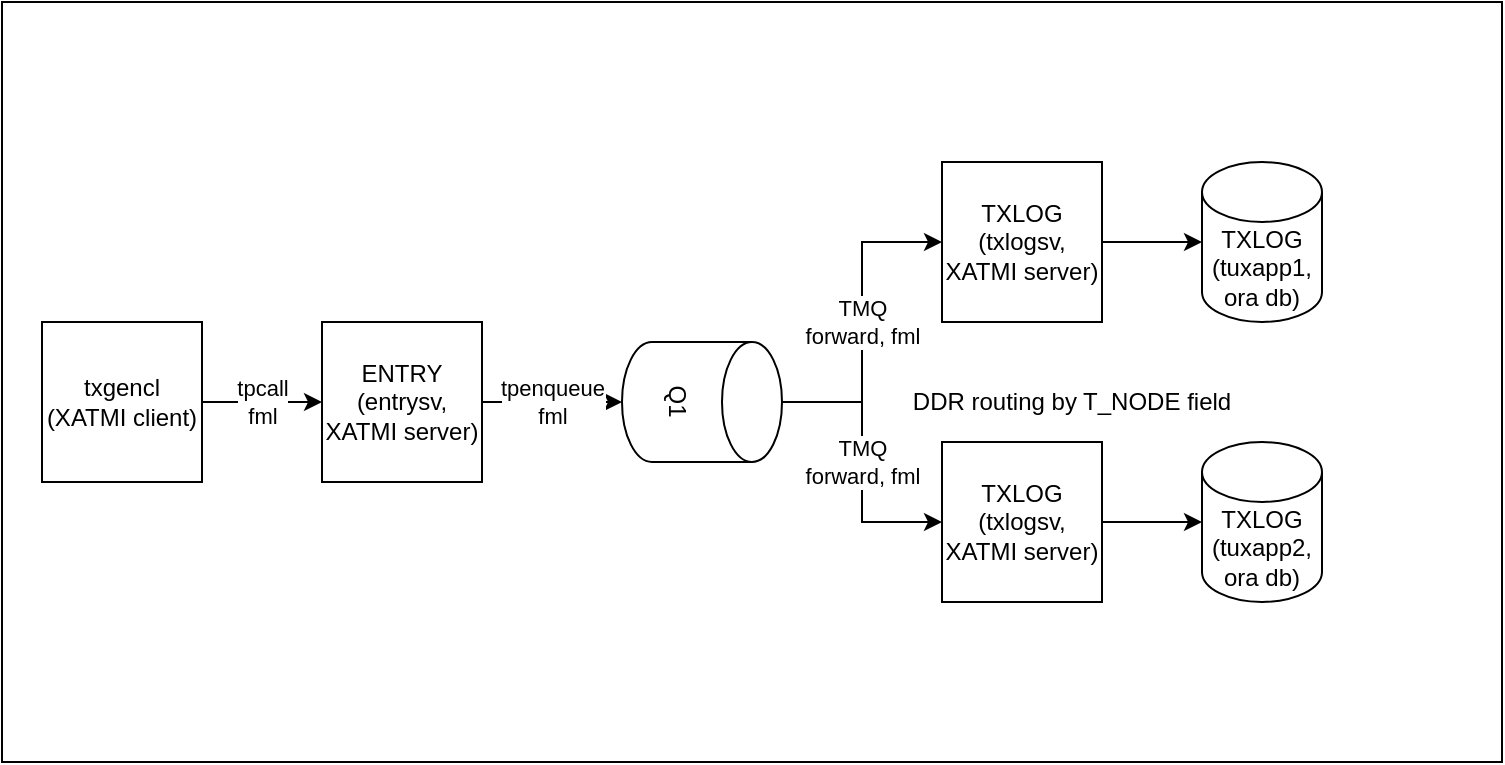 <mxfile version="15.1.3" type="device"><diagram id="Rjsihqagq6-VJrsuE5NB" name="Page-1"><mxGraphModel dx="1102" dy="949" grid="1" gridSize="10" guides="1" tooltips="1" connect="1" arrows="1" fold="1" page="1" pageScale="1" pageWidth="850" pageHeight="1100" math="0" shadow="0"><root><mxCell id="0"/><mxCell id="1" parent="0"/><mxCell id="NKAnBe1T2TwtLaSYZZFO-21" value="" style="rounded=0;whiteSpace=wrap;html=1;" parent="1" vertex="1"><mxGeometry x="60" y="70" width="750" height="380" as="geometry"/></mxCell><mxCell id="NKAnBe1T2TwtLaSYZZFO-8" value="tpcall&lt;br&gt;fml" style="edgeStyle=orthogonalEdgeStyle;rounded=0;orthogonalLoop=1;jettySize=auto;html=1;entryX=0;entryY=0.5;entryDx=0;entryDy=0;" parent="1" source="NKAnBe1T2TwtLaSYZZFO-1" target="w1cl-FYexj3mJhWYD19Z-4" edge="1"><mxGeometry relative="1" as="geometry"><mxPoint x="260" y="330" as="targetPoint"/></mxGeometry></mxCell><mxCell id="NKAnBe1T2TwtLaSYZZFO-1" value="txgencl&lt;br&gt;(XATMI client)" style="whiteSpace=wrap;html=1;aspect=fixed;" parent="1" vertex="1"><mxGeometry x="80" y="230" width="80" height="80" as="geometry"/></mxCell><mxCell id="NKAnBe1T2TwtLaSYZZFO-15" value="TMQ&lt;br&gt;forward, fml" style="edgeStyle=orthogonalEdgeStyle;rounded=0;orthogonalLoop=1;jettySize=auto;html=1;exitX=0.5;exitY=0;exitDx=0;exitDy=0;exitPerimeter=0;" parent="1" source="NKAnBe1T2TwtLaSYZZFO-10" target="NKAnBe1T2TwtLaSYZZFO-13" edge="1"><mxGeometry relative="1" as="geometry"><mxPoint x="460" y="330" as="sourcePoint"/></mxGeometry></mxCell><mxCell id="NKAnBe1T2TwtLaSYZZFO-14" value="TMQ&lt;br&gt;forward, fml" style="edgeStyle=orthogonalEdgeStyle;rounded=0;orthogonalLoop=1;jettySize=auto;html=1;entryX=0;entryY=0.5;entryDx=0;entryDy=0;" parent="1" source="NKAnBe1T2TwtLaSYZZFO-10" target="NKAnBe1T2TwtLaSYZZFO-12" edge="1"><mxGeometry relative="1" as="geometry"/></mxCell><mxCell id="NKAnBe1T2TwtLaSYZZFO-10" value="Q1" style="shape=cylinder3;whiteSpace=wrap;html=1;boundedLbl=1;backgroundOutline=1;size=15;rotation=90;" parent="1" vertex="1"><mxGeometry x="380" y="230" width="60" height="80" as="geometry"/></mxCell><mxCell id="NKAnBe1T2TwtLaSYZZFO-19" style="edgeStyle=orthogonalEdgeStyle;rounded=0;orthogonalLoop=1;jettySize=auto;html=1;exitX=1;exitY=0.5;exitDx=0;exitDy=0;" parent="1" source="NKAnBe1T2TwtLaSYZZFO-12" target="NKAnBe1T2TwtLaSYZZFO-16" edge="1"><mxGeometry relative="1" as="geometry"/></mxCell><mxCell id="NKAnBe1T2TwtLaSYZZFO-12" value="TXLOG&lt;br&gt;(txlogsv,&lt;br&gt;XATMI server)" style="whiteSpace=wrap;html=1;aspect=fixed;" parent="1" vertex="1"><mxGeometry x="530" y="150" width="80" height="80" as="geometry"/></mxCell><mxCell id="NKAnBe1T2TwtLaSYZZFO-18" style="edgeStyle=orthogonalEdgeStyle;rounded=0;orthogonalLoop=1;jettySize=auto;html=1;exitX=1;exitY=0.5;exitDx=0;exitDy=0;entryX=0;entryY=0.5;entryDx=0;entryDy=0;entryPerimeter=0;" parent="1" source="NKAnBe1T2TwtLaSYZZFO-13" target="NKAnBe1T2TwtLaSYZZFO-17" edge="1"><mxGeometry relative="1" as="geometry"/></mxCell><mxCell id="NKAnBe1T2TwtLaSYZZFO-13" value="TXLOG&lt;br&gt;(txlogsv, XATMI server)" style="whiteSpace=wrap;html=1;aspect=fixed;" parent="1" vertex="1"><mxGeometry x="530" y="290" width="80" height="80" as="geometry"/></mxCell><mxCell id="NKAnBe1T2TwtLaSYZZFO-16" value="TXLOG&lt;br&gt;(tuxapp1, ora db)" style="shape=cylinder3;whiteSpace=wrap;html=1;boundedLbl=1;backgroundOutline=1;size=15;" parent="1" vertex="1"><mxGeometry x="660" y="150" width="60" height="80" as="geometry"/></mxCell><mxCell id="NKAnBe1T2TwtLaSYZZFO-17" value="TXLOG&lt;br&gt;(tuxapp2, ora db)" style="shape=cylinder3;whiteSpace=wrap;html=1;boundedLbl=1;backgroundOutline=1;size=15;" parent="1" vertex="1"><mxGeometry x="660" y="290" width="60" height="80" as="geometry"/></mxCell><mxCell id="w1cl-FYexj3mJhWYD19Z-1" value="DDR routing by T_NODE field" style="text;html=1;strokeColor=none;fillColor=none;align=center;verticalAlign=middle;whiteSpace=wrap;rounded=0;" parent="1" vertex="1"><mxGeometry x="500" y="255" width="190" height="30" as="geometry"/></mxCell><mxCell id="w1cl-FYexj3mJhWYD19Z-5" value="tpenqueue&lt;br&gt;fml" style="edgeStyle=orthogonalEdgeStyle;rounded=0;orthogonalLoop=1;jettySize=auto;html=1;entryX=0.5;entryY=1;entryDx=0;entryDy=0;entryPerimeter=0;" parent="1" source="w1cl-FYexj3mJhWYD19Z-4" target="NKAnBe1T2TwtLaSYZZFO-10" edge="1"><mxGeometry relative="1" as="geometry"/></mxCell><mxCell id="w1cl-FYexj3mJhWYD19Z-4" value="ENTRY&lt;br&gt;(entrysv, XATMI server)" style="whiteSpace=wrap;html=1;aspect=fixed;" parent="1" vertex="1"><mxGeometry x="220" y="230" width="80" height="80" as="geometry"/></mxCell></root></mxGraphModel></diagram></mxfile>